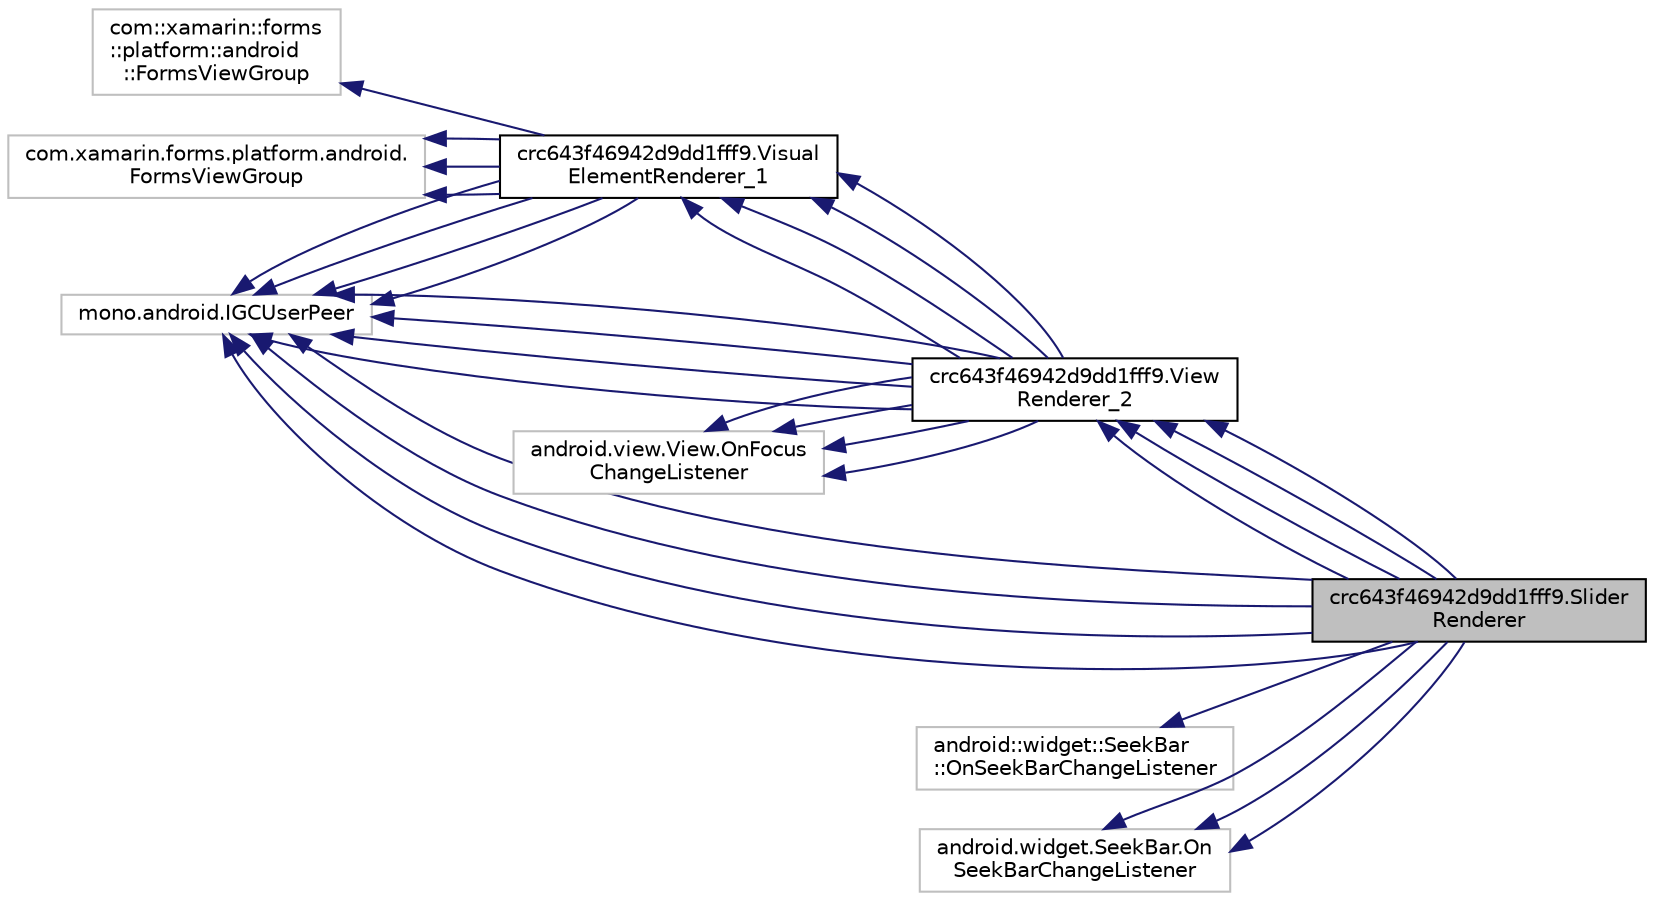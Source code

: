 digraph "crc643f46942d9dd1fff9.SliderRenderer"
{
 // LATEX_PDF_SIZE
  edge [fontname="Helvetica",fontsize="10",labelfontname="Helvetica",labelfontsize="10"];
  node [fontname="Helvetica",fontsize="10",shape=record];
  rankdir="LR";
  Node1 [label="crc643f46942d9dd1fff9.Slider\lRenderer",height=0.2,width=0.4,color="black", fillcolor="grey75", style="filled", fontcolor="black",tooltip=" "];
  Node2 -> Node1 [dir="back",color="midnightblue",fontsize="10",style="solid"];
  Node2 [label="crc643f46942d9dd1fff9.View\lRenderer_2",height=0.2,width=0.4,color="black", fillcolor="white", style="filled",URL="$classcrc643f46942d9dd1fff9_1_1_view_renderer__2.html",tooltip=" "];
  Node3 -> Node2 [dir="back",color="midnightblue",fontsize="10",style="solid"];
  Node3 [label="crc643f46942d9dd1fff9.Visual\lElementRenderer_1",height=0.2,width=0.4,color="black", fillcolor="white", style="filled",URL="$classcrc643f46942d9dd1fff9_1_1_visual_element_renderer__1.html",tooltip=" "];
  Node4 -> Node3 [dir="back",color="midnightblue",fontsize="10",style="solid"];
  Node4 [label="com::xamarin::forms\l::platform::android\l::FormsViewGroup",height=0.2,width=0.4,color="grey75", fillcolor="white", style="filled",tooltip=" "];
  Node5 -> Node3 [dir="back",color="midnightblue",fontsize="10",style="solid"];
  Node5 [label="mono.android.IGCUserPeer",height=0.2,width=0.4,color="grey75", fillcolor="white", style="filled",tooltip=" "];
  Node6 -> Node3 [dir="back",color="midnightblue",fontsize="10",style="solid"];
  Node6 [label="com.xamarin.forms.platform.android.\lFormsViewGroup",height=0.2,width=0.4,color="grey75", fillcolor="white", style="filled",tooltip=" "];
  Node5 -> Node3 [dir="back",color="midnightblue",fontsize="10",style="solid"];
  Node6 -> Node3 [dir="back",color="midnightblue",fontsize="10",style="solid"];
  Node5 -> Node3 [dir="back",color="midnightblue",fontsize="10",style="solid"];
  Node6 -> Node3 [dir="back",color="midnightblue",fontsize="10",style="solid"];
  Node5 -> Node3 [dir="back",color="midnightblue",fontsize="10",style="solid"];
  Node5 -> Node2 [dir="back",color="midnightblue",fontsize="10",style="solid"];
  Node7 -> Node2 [dir="back",color="midnightblue",fontsize="10",style="solid"];
  Node7 [label="android.view.View.OnFocus\lChangeListener",height=0.2,width=0.4,color="grey75", fillcolor="white", style="filled",tooltip=" "];
  Node3 -> Node2 [dir="back",color="midnightblue",fontsize="10",style="solid"];
  Node5 -> Node2 [dir="back",color="midnightblue",fontsize="10",style="solid"];
  Node7 -> Node2 [dir="back",color="midnightblue",fontsize="10",style="solid"];
  Node3 -> Node2 [dir="back",color="midnightblue",fontsize="10",style="solid"];
  Node5 -> Node2 [dir="back",color="midnightblue",fontsize="10",style="solid"];
  Node7 -> Node2 [dir="back",color="midnightblue",fontsize="10",style="solid"];
  Node3 -> Node2 [dir="back",color="midnightblue",fontsize="10",style="solid"];
  Node5 -> Node2 [dir="back",color="midnightblue",fontsize="10",style="solid"];
  Node7 -> Node2 [dir="back",color="midnightblue",fontsize="10",style="solid"];
  Node5 -> Node1 [dir="back",color="midnightblue",fontsize="10",style="solid"];
  Node8 -> Node1 [dir="back",color="midnightblue",fontsize="10",style="solid"];
  Node8 [label="android::widget::SeekBar\l::OnSeekBarChangeListener",height=0.2,width=0.4,color="grey75", fillcolor="white", style="filled",tooltip=" "];
  Node2 -> Node1 [dir="back",color="midnightblue",fontsize="10",style="solid"];
  Node5 -> Node1 [dir="back",color="midnightblue",fontsize="10",style="solid"];
  Node9 -> Node1 [dir="back",color="midnightblue",fontsize="10",style="solid"];
  Node9 [label="android.widget.SeekBar.On\lSeekBarChangeListener",height=0.2,width=0.4,color="grey75", fillcolor="white", style="filled",tooltip=" "];
  Node2 -> Node1 [dir="back",color="midnightblue",fontsize="10",style="solid"];
  Node5 -> Node1 [dir="back",color="midnightblue",fontsize="10",style="solid"];
  Node9 -> Node1 [dir="back",color="midnightblue",fontsize="10",style="solid"];
  Node2 -> Node1 [dir="back",color="midnightblue",fontsize="10",style="solid"];
  Node5 -> Node1 [dir="back",color="midnightblue",fontsize="10",style="solid"];
  Node9 -> Node1 [dir="back",color="midnightblue",fontsize="10",style="solid"];
}
